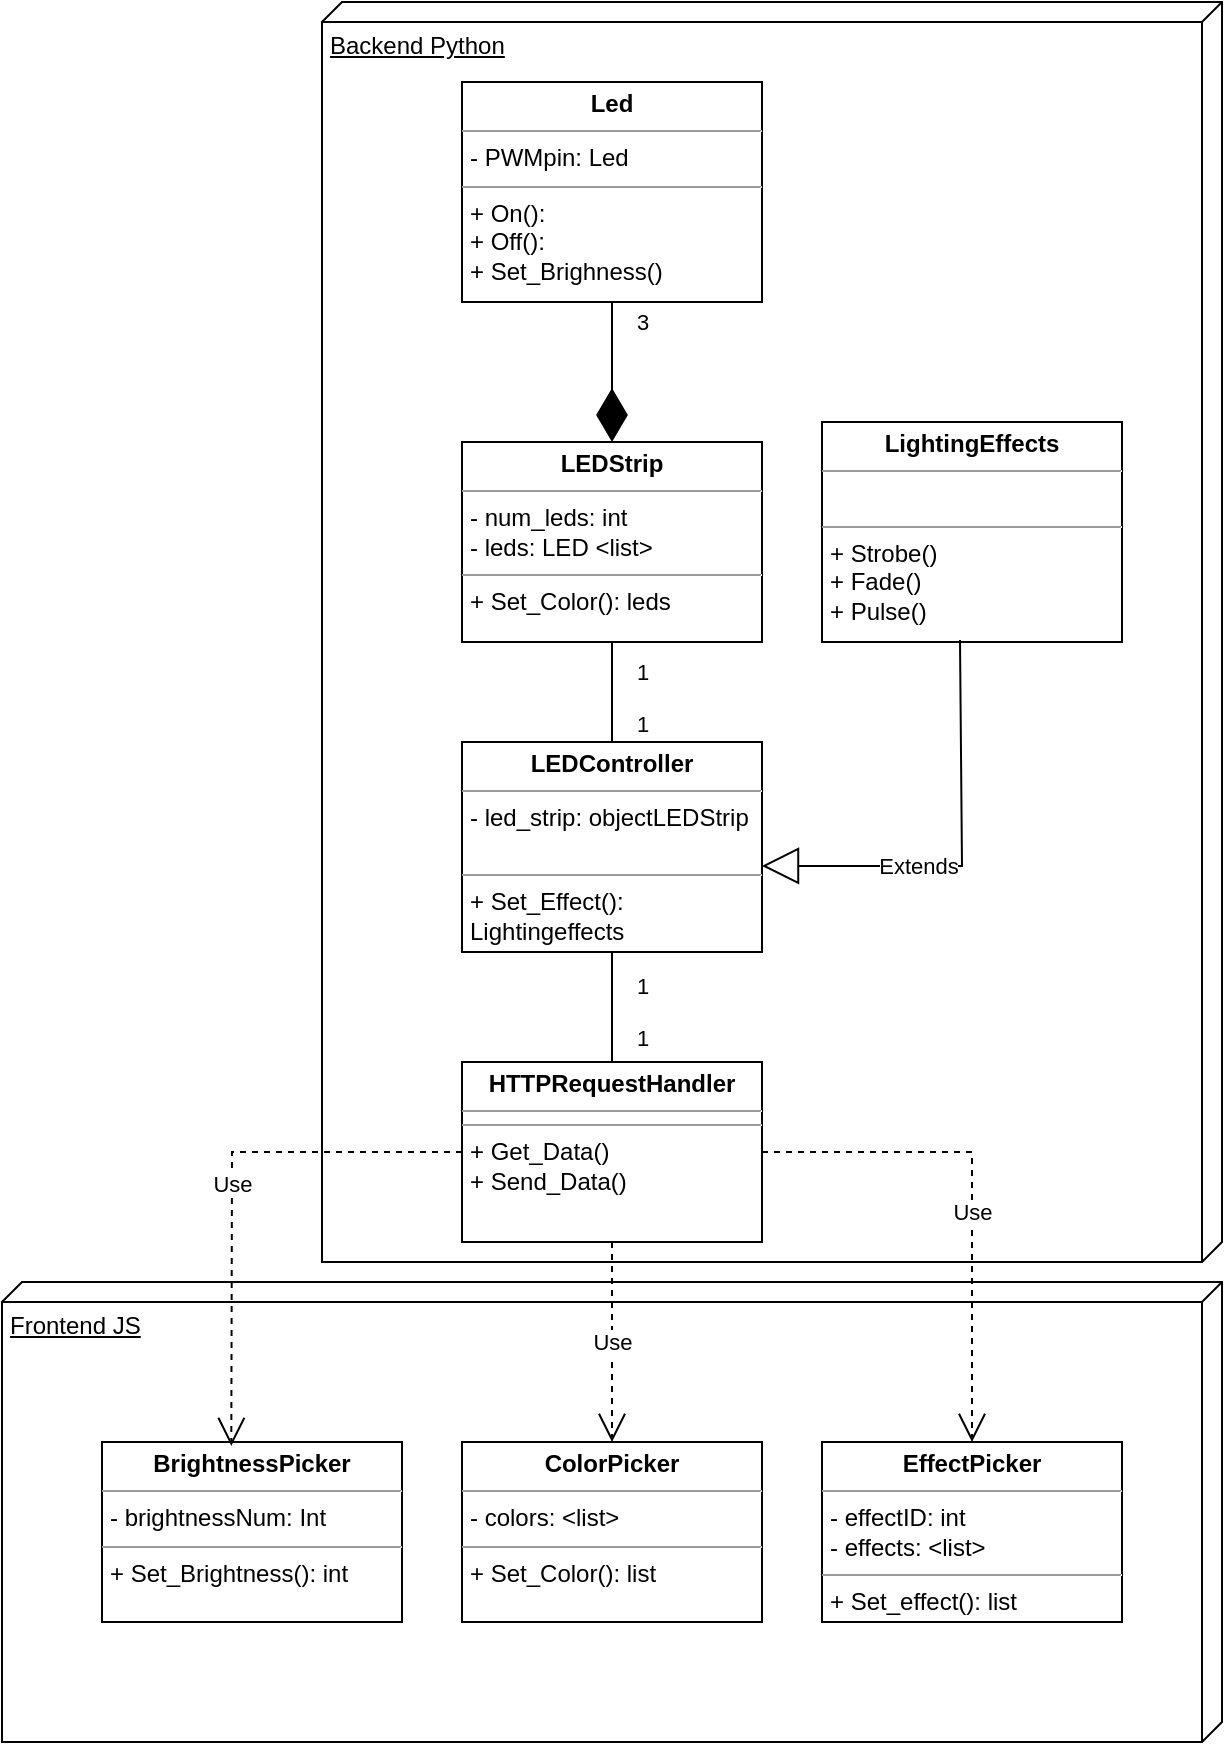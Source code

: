 <mxfile version="21.0.8" type="github">
  <diagram name="Page-1" id="7BwSued-1_67GHoV4uQD">
    <mxGraphModel dx="2284" dy="764" grid="1" gridSize="10" guides="1" tooltips="1" connect="1" arrows="1" fold="1" page="1" pageScale="1" pageWidth="850" pageHeight="1100" math="0" shadow="0">
      <root>
        <mxCell id="0" />
        <mxCell id="1" parent="0" />
        <mxCell id="ToB2sX0DJLOh8DXCZbh_-23" value="Frontend JS" style="verticalAlign=top;align=left;spacingTop=8;spacingLeft=2;spacingRight=12;shape=cube;size=10;direction=south;fontStyle=4;html=1;whiteSpace=wrap;" parent="1" vertex="1">
          <mxGeometry x="-160" y="670" width="610" height="230" as="geometry" />
        </mxCell>
        <mxCell id="ToB2sX0DJLOh8DXCZbh_-22" value="Backend Python" style="verticalAlign=top;align=left;spacingTop=8;spacingLeft=2;spacingRight=12;shape=cube;size=10;direction=south;fontStyle=4;html=1;whiteSpace=wrap;" parent="1" vertex="1">
          <mxGeometry y="30" width="450" height="630" as="geometry" />
        </mxCell>
        <mxCell id="ToB2sX0DJLOh8DXCZbh_-2" value="&lt;p style=&quot;margin:0px;margin-top:4px;text-align:center;&quot;&gt;&lt;b&gt;Led&lt;/b&gt;&lt;/p&gt;&lt;hr size=&quot;1&quot;&gt;&lt;p style=&quot;margin:0px;margin-left:4px;&quot;&gt;- PWMpin: Led&lt;br&gt;&lt;/p&gt;&lt;hr size=&quot;1&quot;&gt;&lt;p style=&quot;margin:0px;margin-left:4px;&quot;&gt;+ On(): &lt;br&gt;&lt;/p&gt;&lt;p style=&quot;margin:0px;margin-left:4px;&quot;&gt;+ Off():&lt;/p&gt;&lt;p style=&quot;margin:0px;margin-left:4px;&quot;&gt;+ Set_Brighness()&lt;br&gt;&lt;/p&gt;" style="verticalAlign=top;align=left;overflow=fill;fontSize=12;fontFamily=Helvetica;html=1;whiteSpace=wrap;" parent="1" vertex="1">
          <mxGeometry x="70" y="70" width="150" height="110" as="geometry" />
        </mxCell>
        <mxCell id="ToB2sX0DJLOh8DXCZbh_-3" value="&lt;p style=&quot;margin:0px;margin-top:4px;text-align:center;&quot;&gt;&lt;b&gt;LEDStrip&lt;/b&gt;&lt;/p&gt;&lt;hr size=&quot;1&quot;&gt;&lt;p style=&quot;margin:0px;margin-left:4px;&quot;&gt;- num_leds: int&lt;/p&gt;&lt;p style=&quot;margin:0px;margin-left:4px;&quot;&gt;- leds: LED &amp;lt;list&amp;gt;&lt;br&gt;&lt;/p&gt;&lt;hr size=&quot;1&quot;&gt;&lt;p style=&quot;margin:0px;margin-left:4px;&quot;&gt;+ Set_Color(): leds&lt;br&gt;&lt;/p&gt;" style="verticalAlign=top;align=left;overflow=fill;fontSize=12;fontFamily=Helvetica;html=1;whiteSpace=wrap;" parent="1" vertex="1">
          <mxGeometry x="70" y="250" width="150" height="100" as="geometry" />
        </mxCell>
        <mxCell id="ToB2sX0DJLOh8DXCZbh_-4" value="&lt;p style=&quot;margin:0px;margin-top:4px;text-align:center;&quot;&gt;&lt;b&gt;LEDController&lt;/b&gt;&lt;/p&gt;&lt;hr size=&quot;1&quot;&gt;&lt;p style=&quot;margin:0px;margin-left:4px;&quot;&gt;- led_strip: objectLEDStrip&lt;/p&gt;&lt;p style=&quot;margin:0px;margin-left:4px;&quot;&gt;&lt;br&gt;&lt;/p&gt;&lt;hr size=&quot;1&quot;&gt;&lt;p style=&quot;margin:0px;margin-left:4px;&quot;&gt;+ Set_Effect(): Lightingeffects&lt;/p&gt;&lt;p style=&quot;margin:0px;margin-left:4px;&quot;&gt;&lt;br&gt;&lt;/p&gt;" style="verticalAlign=top;align=left;overflow=fill;fontSize=12;fontFamily=Helvetica;html=1;whiteSpace=wrap;" parent="1" vertex="1">
          <mxGeometry x="70" y="400" width="150" height="105" as="geometry" />
        </mxCell>
        <mxCell id="ToB2sX0DJLOh8DXCZbh_-5" value="&lt;p style=&quot;margin:0px;margin-top:4px;text-align:center;&quot;&gt;&lt;b&gt;LightingEffects&lt;/b&gt;&lt;/p&gt;&lt;hr size=&quot;1&quot;&gt;&lt;p style=&quot;margin:0px;margin-left:4px;&quot;&gt;&lt;br&gt;&lt;/p&gt;&lt;hr size=&quot;1&quot;&gt;&lt;p style=&quot;margin:0px;margin-left:4px;&quot;&gt;+ Strobe()&lt;/p&gt;&lt;p style=&quot;margin:0px;margin-left:4px;&quot;&gt;+ Fade()&lt;/p&gt;&lt;p style=&quot;margin:0px;margin-left:4px;&quot;&gt;+ Pulse()&lt;br&gt;&lt;/p&gt;" style="verticalAlign=top;align=left;overflow=fill;fontSize=12;fontFamily=Helvetica;html=1;whiteSpace=wrap;" parent="1" vertex="1">
          <mxGeometry x="250" y="240" width="150" height="110" as="geometry" />
        </mxCell>
        <mxCell id="ToB2sX0DJLOh8DXCZbh_-7" value="&lt;div&gt;3&lt;/div&gt;" style="endArrow=diamondThin;endFill=1;endSize=24;html=1;rounded=0;entryX=0.5;entryY=0;entryDx=0;entryDy=0;exitX=0.5;exitY=1;exitDx=0;exitDy=0;" parent="1" source="ToB2sX0DJLOh8DXCZbh_-2" target="ToB2sX0DJLOh8DXCZbh_-3" edge="1">
          <mxGeometry x="-0.714" y="15" width="160" relative="1" as="geometry">
            <mxPoint x="300" y="200" as="sourcePoint" />
            <mxPoint x="410" y="330" as="targetPoint" />
            <mxPoint as="offset" />
          </mxGeometry>
        </mxCell>
        <mxCell id="ToB2sX0DJLOh8DXCZbh_-21" value="&lt;p style=&quot;margin:0px;margin-top:4px;text-align:center;&quot;&gt;&lt;b&gt;ColorPicker&lt;/b&gt;&lt;/p&gt;&lt;hr size=&quot;1&quot;&gt;&lt;p style=&quot;margin:0px;margin-left:4px;&quot;&gt;- colors: &amp;lt;list&amp;gt;&lt;span style=&quot;white-space: pre;&quot;&gt; &lt;/span&gt;&lt;br&gt;&lt;/p&gt;&lt;hr size=&quot;1&quot;&gt;&lt;p style=&quot;margin:0px;margin-left:4px;&quot;&gt;+ Set_Color(): list&lt;br&gt;&lt;/p&gt;" style="verticalAlign=top;align=left;overflow=fill;fontSize=12;fontFamily=Helvetica;html=1;whiteSpace=wrap;" parent="1" vertex="1">
          <mxGeometry x="70" y="750" width="150" height="90" as="geometry" />
        </mxCell>
        <mxCell id="ToB2sX0DJLOh8DXCZbh_-25" value="&lt;p style=&quot;margin:0px;margin-top:4px;text-align:center;&quot;&gt;&lt;b&gt;BrightnessPicker&lt;/b&gt;&lt;/p&gt;&lt;hr size=&quot;1&quot;&gt;&lt;p style=&quot;margin:0px;margin-left:4px;&quot;&gt;- brightnessNum: Int&lt;br&gt;&lt;/p&gt;&lt;hr size=&quot;1&quot;&gt;&lt;p style=&quot;margin:0px;margin-left:4px;&quot;&gt;+ Set_Brightness(): int&lt;br&gt;&lt;/p&gt;" style="verticalAlign=top;align=left;overflow=fill;fontSize=12;fontFamily=Helvetica;html=1;whiteSpace=wrap;" parent="1" vertex="1">
          <mxGeometry x="-110" y="750" width="150" height="90" as="geometry" />
        </mxCell>
        <mxCell id="WhAeDwXJVbieLF7c16lW-1" value="&lt;div&gt;1&lt;/div&gt;&lt;div&gt;&lt;br&gt;&lt;/div&gt;&lt;div&gt;1&lt;br&gt;&lt;/div&gt;" style="endArrow=none;html=1;rounded=0;exitX=0.5;exitY=1;exitDx=0;exitDy=0;entryX=0.5;entryY=0;entryDx=0;entryDy=0;" parent="1" source="ToB2sX0DJLOh8DXCZbh_-3" target="ToB2sX0DJLOh8DXCZbh_-4" edge="1">
          <mxGeometry x="0.091" y="15" width="50" height="50" relative="1" as="geometry">
            <mxPoint x="440" y="320" as="sourcePoint" />
            <mxPoint x="490" y="270" as="targetPoint" />
            <mxPoint as="offset" />
          </mxGeometry>
        </mxCell>
        <mxCell id="_0VHvwPbKVFUT2wmXTVL-1" value="Extends" style="endArrow=block;endSize=16;endFill=0;html=1;rounded=0;exitX=0.46;exitY=0.991;exitDx=0;exitDy=0;exitPerimeter=0;entryX=1;entryY=0.59;entryDx=0;entryDy=0;entryPerimeter=0;" parent="1" source="ToB2sX0DJLOh8DXCZbh_-5" target="ToB2sX0DJLOh8DXCZbh_-4" edge="1">
          <mxGeometry x="0.267" width="160" relative="1" as="geometry">
            <mxPoint x="340" y="390" as="sourcePoint" />
            <mxPoint x="500" y="390" as="targetPoint" />
            <Array as="points">
              <mxPoint x="320" y="462" />
            </Array>
            <mxPoint as="offset" />
          </mxGeometry>
        </mxCell>
        <mxCell id="_0VHvwPbKVFUT2wmXTVL-2" value="&lt;p style=&quot;margin:0px;margin-top:4px;text-align:center;&quot;&gt;&lt;b&gt;EffectPicker&lt;/b&gt;&lt;/p&gt;&lt;hr size=&quot;1&quot;&gt;&lt;p style=&quot;margin:0px;margin-left:4px;&quot;&gt;- effectID: int&lt;/p&gt;&lt;p style=&quot;margin:0px;margin-left:4px;&quot;&gt;- effects: &amp;lt;list&amp;gt;&lt;br&gt;&lt;/p&gt;&lt;hr size=&quot;1&quot;&gt;&lt;p style=&quot;margin:0px;margin-left:4px;&quot;&gt;+ Set_effect(): list&lt;br&gt;&lt;/p&gt;" style="verticalAlign=top;align=left;overflow=fill;fontSize=12;fontFamily=Helvetica;html=1;whiteSpace=wrap;" parent="1" vertex="1">
          <mxGeometry x="250" y="750" width="150" height="90" as="geometry" />
        </mxCell>
        <mxCell id="_0VHvwPbKVFUT2wmXTVL-3" value="Use" style="endArrow=open;endSize=12;dashed=1;html=1;rounded=0;exitX=0;exitY=0.5;exitDx=0;exitDy=0;entryX=0.431;entryY=0.022;entryDx=0;entryDy=0;entryPerimeter=0;" parent="1" source="BqMquUOgj23icGRiplnc-2" target="ToB2sX0DJLOh8DXCZbh_-25" edge="1">
          <mxGeometry width="160" relative="1" as="geometry">
            <mxPoint x="20" y="600" as="sourcePoint" />
            <mxPoint x="180" y="600" as="targetPoint" />
            <Array as="points">
              <mxPoint x="-45" y="605" />
            </Array>
          </mxGeometry>
        </mxCell>
        <mxCell id="_0VHvwPbKVFUT2wmXTVL-5" value="Use" style="endArrow=open;endSize=12;dashed=1;html=1;rounded=0;exitX=1;exitY=0.5;exitDx=0;exitDy=0;entryX=0.5;entryY=0;entryDx=0;entryDy=0;" parent="1" source="BqMquUOgj23icGRiplnc-2" target="_0VHvwPbKVFUT2wmXTVL-2" edge="1">
          <mxGeometry x="0.077" width="160" relative="1" as="geometry">
            <mxPoint x="159" y="524" as="sourcePoint" />
            <mxPoint x="39" y="642" as="targetPoint" />
            <Array as="points">
              <mxPoint x="325" y="605" />
            </Array>
            <mxPoint as="offset" />
          </mxGeometry>
        </mxCell>
        <mxCell id="BqMquUOgj23icGRiplnc-2" value="&lt;p style=&quot;margin:0px;margin-top:4px;text-align:center;&quot;&gt;&lt;b&gt;HTTPRequestHandler&lt;/b&gt;&lt;/p&gt;&lt;hr size=&quot;1&quot;&gt;&lt;hr size=&quot;1&quot;&gt;&lt;p style=&quot;margin:0px;margin-left:4px;&quot;&gt;+ Get_Data()&lt;/p&gt;&lt;p style=&quot;margin:0px;margin-left:4px;&quot;&gt;+ Send_Data()&lt;br&gt;&lt;/p&gt;" style="verticalAlign=top;align=left;overflow=fill;fontSize=12;fontFamily=Helvetica;html=1;whiteSpace=wrap;" vertex="1" parent="1">
          <mxGeometry x="70" y="560" width="150" height="90" as="geometry" />
        </mxCell>
        <mxCell id="BqMquUOgj23icGRiplnc-6" value="Use" style="endArrow=open;endSize=12;dashed=1;html=1;rounded=0;exitX=0.5;exitY=1;exitDx=0;exitDy=0;entryX=0.5;entryY=0;entryDx=0;entryDy=0;" edge="1" parent="1" source="BqMquUOgj23icGRiplnc-2" target="ToB2sX0DJLOh8DXCZbh_-21">
          <mxGeometry width="160" relative="1" as="geometry">
            <mxPoint x="80" y="585" as="sourcePoint" />
            <mxPoint x="-35" y="762" as="targetPoint" />
            <Array as="points" />
          </mxGeometry>
        </mxCell>
        <mxCell id="BqMquUOgj23icGRiplnc-8" value="&lt;div&gt;1&lt;/div&gt;&lt;div&gt;&lt;br&gt;&lt;/div&gt;&lt;div&gt;1&lt;br&gt;&lt;/div&gt;" style="endArrow=none;html=1;rounded=0;exitX=0.5;exitY=1;exitDx=0;exitDy=0;entryX=0.5;entryY=0;entryDx=0;entryDy=0;" edge="1" parent="1" source="ToB2sX0DJLOh8DXCZbh_-4" target="BqMquUOgj23icGRiplnc-2">
          <mxGeometry x="0.091" y="15" width="50" height="50" relative="1" as="geometry">
            <mxPoint x="360" y="495" as="sourcePoint" />
            <mxPoint x="360" y="550" as="targetPoint" />
            <mxPoint as="offset" />
          </mxGeometry>
        </mxCell>
      </root>
    </mxGraphModel>
  </diagram>
</mxfile>
